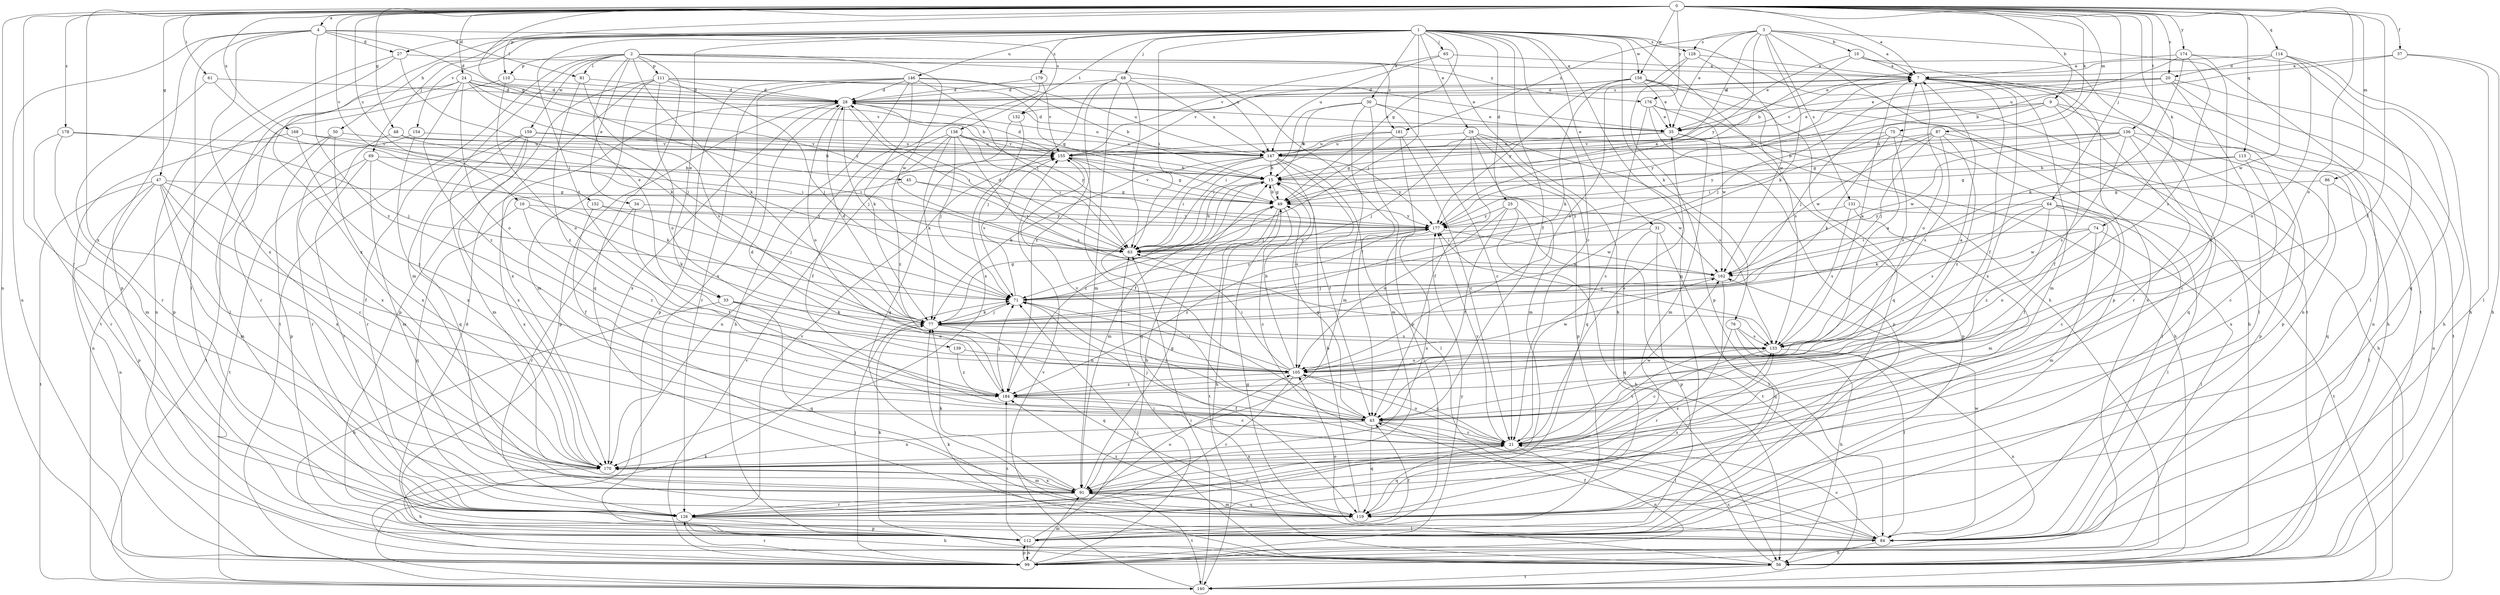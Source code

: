 strict digraph  {
0;
1;
2;
3;
4;
7;
9;
10;
15;
16;
20;
21;
24;
25;
27;
28;
29;
30;
31;
33;
34;
35;
37;
43;
45;
47;
48;
49;
50;
56;
61;
63;
64;
65;
68;
69;
71;
74;
75;
76;
77;
81;
84;
86;
87;
91;
99;
105;
110;
111;
112;
113;
114;
119;
126;
128;
131;
132;
133;
136;
138;
139;
140;
146;
147;
152;
154;
155;
156;
159;
162;
168;
170;
174;
176;
177;
178;
179;
181;
184;
0 -> 4  [label=a];
0 -> 7  [label=a];
0 -> 9  [label=b];
0 -> 16  [label=c];
0 -> 20  [label=c];
0 -> 24  [label=d];
0 -> 37  [label=f];
0 -> 43  [label=f];
0 -> 45  [label=g];
0 -> 47  [label=g];
0 -> 48  [label=g];
0 -> 61  [label=i];
0 -> 64  [label=j];
0 -> 74  [label=k];
0 -> 75  [label=k];
0 -> 86  [label=m];
0 -> 87  [label=m];
0 -> 99  [label=n];
0 -> 105  [label=o];
0 -> 110  [label=p];
0 -> 113  [label=q];
0 -> 114  [label=q];
0 -> 126  [label=r];
0 -> 136  [label=t];
0 -> 152  [label=v];
0 -> 156  [label=w];
0 -> 168  [label=x];
0 -> 170  [label=x];
0 -> 174  [label=y];
0 -> 176  [label=y];
0 -> 178  [label=z];
1 -> 21  [label=c];
1 -> 25  [label=d];
1 -> 27  [label=d];
1 -> 29  [label=e];
1 -> 30  [label=e];
1 -> 31  [label=e];
1 -> 33  [label=e];
1 -> 43  [label=f];
1 -> 49  [label=g];
1 -> 50  [label=h];
1 -> 56  [label=h];
1 -> 63  [label=i];
1 -> 65  [label=j];
1 -> 68  [label=j];
1 -> 69  [label=j];
1 -> 71  [label=j];
1 -> 76  [label=k];
1 -> 119  [label=q];
1 -> 128  [label=s];
1 -> 138  [label=t];
1 -> 139  [label=t];
1 -> 140  [label=t];
1 -> 146  [label=u];
1 -> 154  [label=v];
1 -> 156  [label=w];
1 -> 170  [label=x];
1 -> 179  [label=z];
2 -> 33  [label=e];
2 -> 34  [label=e];
2 -> 77  [label=k];
2 -> 81  [label=l];
2 -> 91  [label=m];
2 -> 110  [label=p];
2 -> 111  [label=p];
2 -> 119  [label=q];
2 -> 140  [label=t];
2 -> 147  [label=u];
2 -> 159  [label=w];
2 -> 162  [label=w];
2 -> 176  [label=y];
2 -> 181  [label=z];
3 -> 7  [label=a];
3 -> 10  [label=b];
3 -> 35  [label=e];
3 -> 77  [label=k];
3 -> 99  [label=n];
3 -> 128  [label=s];
3 -> 131  [label=s];
3 -> 140  [label=t];
3 -> 147  [label=u];
3 -> 177  [label=y];
3 -> 181  [label=z];
4 -> 27  [label=d];
4 -> 28  [label=d];
4 -> 81  [label=l];
4 -> 84  [label=l];
4 -> 99  [label=n];
4 -> 112  [label=p];
4 -> 132  [label=s];
4 -> 170  [label=x];
4 -> 184  [label=z];
7 -> 28  [label=d];
7 -> 43  [label=f];
7 -> 56  [label=h];
7 -> 91  [label=m];
7 -> 105  [label=o];
7 -> 126  [label=r];
7 -> 132  [label=s];
7 -> 140  [label=t];
7 -> 155  [label=v];
7 -> 170  [label=x];
9 -> 35  [label=e];
9 -> 43  [label=f];
9 -> 71  [label=j];
9 -> 112  [label=p];
9 -> 119  [label=q];
9 -> 177  [label=y];
10 -> 7  [label=a];
10 -> 15  [label=b];
10 -> 35  [label=e];
10 -> 99  [label=n];
10 -> 112  [label=p];
15 -> 49  [label=g];
15 -> 91  [label=m];
15 -> 162  [label=w];
15 -> 184  [label=z];
16 -> 77  [label=k];
16 -> 119  [label=q];
16 -> 177  [label=y];
16 -> 184  [label=z];
20 -> 28  [label=d];
20 -> 35  [label=e];
20 -> 56  [label=h];
20 -> 71  [label=j];
20 -> 84  [label=l];
20 -> 99  [label=n];
21 -> 35  [label=e];
21 -> 71  [label=j];
21 -> 99  [label=n];
21 -> 105  [label=o];
21 -> 119  [label=q];
21 -> 133  [label=s];
21 -> 162  [label=w];
21 -> 170  [label=x];
21 -> 177  [label=y];
24 -> 15  [label=b];
24 -> 28  [label=d];
24 -> 71  [label=j];
24 -> 84  [label=l];
24 -> 105  [label=o];
24 -> 126  [label=r];
24 -> 155  [label=v];
24 -> 177  [label=y];
24 -> 184  [label=z];
25 -> 43  [label=f];
25 -> 56  [label=h];
25 -> 105  [label=o];
25 -> 140  [label=t];
25 -> 177  [label=y];
27 -> 7  [label=a];
27 -> 77  [label=k];
27 -> 99  [label=n];
27 -> 140  [label=t];
28 -> 35  [label=e];
28 -> 63  [label=i];
28 -> 71  [label=j];
28 -> 105  [label=o];
28 -> 112  [label=p];
28 -> 147  [label=u];
28 -> 170  [label=x];
29 -> 43  [label=f];
29 -> 71  [label=j];
29 -> 91  [label=m];
29 -> 112  [label=p];
29 -> 119  [label=q];
29 -> 133  [label=s];
29 -> 147  [label=u];
30 -> 15  [label=b];
30 -> 21  [label=c];
30 -> 35  [label=e];
30 -> 63  [label=i];
30 -> 91  [label=m];
30 -> 112  [label=p];
31 -> 63  [label=i];
31 -> 84  [label=l];
31 -> 112  [label=p];
31 -> 119  [label=q];
33 -> 56  [label=h];
33 -> 77  [label=k];
33 -> 105  [label=o];
33 -> 119  [label=q];
34 -> 43  [label=f];
34 -> 126  [label=r];
34 -> 177  [label=y];
35 -> 28  [label=d];
35 -> 91  [label=m];
35 -> 112  [label=p];
35 -> 147  [label=u];
35 -> 155  [label=v];
37 -> 7  [label=a];
37 -> 56  [label=h];
37 -> 84  [label=l];
37 -> 147  [label=u];
43 -> 21  [label=c];
43 -> 49  [label=g];
43 -> 71  [label=j];
43 -> 84  [label=l];
43 -> 119  [label=q];
43 -> 155  [label=v];
43 -> 170  [label=x];
45 -> 49  [label=g];
45 -> 63  [label=i];
45 -> 170  [label=x];
47 -> 21  [label=c];
47 -> 43  [label=f];
47 -> 49  [label=g];
47 -> 91  [label=m];
47 -> 99  [label=n];
47 -> 112  [label=p];
47 -> 140  [label=t];
47 -> 170  [label=x];
48 -> 63  [label=i];
48 -> 155  [label=v];
48 -> 170  [label=x];
49 -> 7  [label=a];
49 -> 15  [label=b];
49 -> 21  [label=c];
49 -> 56  [label=h];
49 -> 140  [label=t];
49 -> 155  [label=v];
49 -> 177  [label=y];
50 -> 112  [label=p];
50 -> 140  [label=t];
50 -> 147  [label=u];
50 -> 170  [label=x];
56 -> 21  [label=c];
56 -> 49  [label=g];
56 -> 71  [label=j];
56 -> 77  [label=k];
56 -> 140  [label=t];
61 -> 28  [label=d];
61 -> 63  [label=i];
61 -> 126  [label=r];
63 -> 15  [label=b];
63 -> 28  [label=d];
63 -> 162  [label=w];
63 -> 177  [label=y];
64 -> 21  [label=c];
64 -> 43  [label=f];
64 -> 77  [label=k];
64 -> 84  [label=l];
64 -> 133  [label=s];
64 -> 177  [label=y];
64 -> 184  [label=z];
65 -> 7  [label=a];
65 -> 56  [label=h];
65 -> 147  [label=u];
65 -> 155  [label=v];
68 -> 28  [label=d];
68 -> 43  [label=f];
68 -> 63  [label=i];
68 -> 91  [label=m];
68 -> 147  [label=u];
68 -> 170  [label=x];
68 -> 184  [label=z];
69 -> 15  [label=b];
69 -> 77  [label=k];
69 -> 91  [label=m];
69 -> 126  [label=r];
69 -> 140  [label=t];
71 -> 77  [label=k];
71 -> 155  [label=v];
71 -> 177  [label=y];
74 -> 63  [label=i];
74 -> 84  [label=l];
74 -> 91  [label=m];
74 -> 105  [label=o];
74 -> 162  [label=w];
75 -> 63  [label=i];
75 -> 77  [label=k];
75 -> 84  [label=l];
75 -> 133  [label=s];
75 -> 155  [label=v];
76 -> 56  [label=h];
76 -> 84  [label=l];
76 -> 126  [label=r];
76 -> 133  [label=s];
77 -> 28  [label=d];
77 -> 49  [label=g];
77 -> 71  [label=j];
77 -> 119  [label=q];
77 -> 133  [label=s];
81 -> 28  [label=d];
81 -> 133  [label=s];
81 -> 184  [label=z];
84 -> 21  [label=c];
84 -> 43  [label=f];
84 -> 56  [label=h];
84 -> 105  [label=o];
84 -> 162  [label=w];
86 -> 49  [label=g];
86 -> 84  [label=l];
86 -> 170  [label=x];
87 -> 56  [label=h];
87 -> 71  [label=j];
87 -> 133  [label=s];
87 -> 155  [label=v];
87 -> 162  [label=w];
87 -> 177  [label=y];
87 -> 184  [label=z];
91 -> 49  [label=g];
91 -> 77  [label=k];
91 -> 119  [label=q];
91 -> 126  [label=r];
91 -> 140  [label=t];
91 -> 170  [label=x];
99 -> 63  [label=i];
99 -> 71  [label=j];
99 -> 91  [label=m];
99 -> 112  [label=p];
99 -> 126  [label=r];
99 -> 155  [label=v];
99 -> 177  [label=y];
105 -> 7  [label=a];
105 -> 15  [label=b];
105 -> 21  [label=c];
105 -> 63  [label=i];
105 -> 71  [label=j];
105 -> 126  [label=r];
105 -> 162  [label=w];
105 -> 184  [label=z];
110 -> 28  [label=d];
110 -> 105  [label=o];
110 -> 112  [label=p];
111 -> 28  [label=d];
111 -> 35  [label=e];
111 -> 49  [label=g];
111 -> 71  [label=j];
111 -> 91  [label=m];
111 -> 105  [label=o];
111 -> 112  [label=p];
111 -> 170  [label=x];
112 -> 15  [label=b];
112 -> 28  [label=d];
112 -> 43  [label=f];
112 -> 77  [label=k];
112 -> 99  [label=n];
112 -> 184  [label=z];
113 -> 15  [label=b];
113 -> 21  [label=c];
113 -> 49  [label=g];
113 -> 119  [label=q];
114 -> 35  [label=e];
114 -> 56  [label=h];
114 -> 105  [label=o];
114 -> 119  [label=q];
114 -> 162  [label=w];
114 -> 20  [label=d];
119 -> 15  [label=b];
119 -> 91  [label=m];
119 -> 184  [label=z];
126 -> 21  [label=c];
126 -> 56  [label=h];
126 -> 84  [label=l];
126 -> 105  [label=o];
126 -> 112  [label=p];
126 -> 133  [label=s];
126 -> 155  [label=v];
128 -> 7  [label=a];
128 -> 105  [label=o];
128 -> 112  [label=p];
128 -> 162  [label=w];
131 -> 91  [label=m];
131 -> 133  [label=s];
131 -> 140  [label=t];
131 -> 177  [label=y];
132 -> 71  [label=j];
132 -> 119  [label=q];
133 -> 7  [label=a];
133 -> 21  [label=c];
133 -> 99  [label=n];
133 -> 105  [label=o];
133 -> 177  [label=y];
136 -> 15  [label=b];
136 -> 21  [label=c];
136 -> 49  [label=g];
136 -> 99  [label=n];
136 -> 112  [label=p];
136 -> 133  [label=s];
136 -> 147  [label=u];
136 -> 162  [label=w];
138 -> 43  [label=f];
138 -> 63  [label=i];
138 -> 71  [label=j];
138 -> 77  [label=k];
138 -> 133  [label=s];
138 -> 155  [label=v];
138 -> 177  [label=y];
138 -> 184  [label=z];
139 -> 105  [label=o];
139 -> 184  [label=z];
140 -> 63  [label=i];
140 -> 77  [label=k];
140 -> 155  [label=v];
146 -> 15  [label=b];
146 -> 28  [label=d];
146 -> 56  [label=h];
146 -> 63  [label=i];
146 -> 77  [label=k];
146 -> 112  [label=p];
146 -> 126  [label=r];
146 -> 147  [label=u];
146 -> 170  [label=x];
147 -> 15  [label=b];
147 -> 43  [label=f];
147 -> 63  [label=i];
147 -> 77  [label=k];
147 -> 84  [label=l];
147 -> 105  [label=o];
147 -> 119  [label=q];
147 -> 177  [label=y];
152 -> 43  [label=f];
152 -> 71  [label=j];
152 -> 177  [label=y];
154 -> 126  [label=r];
154 -> 147  [label=u];
154 -> 170  [label=x];
155 -> 15  [label=b];
155 -> 28  [label=d];
155 -> 43  [label=f];
155 -> 49  [label=g];
156 -> 28  [label=d];
156 -> 35  [label=e];
156 -> 56  [label=h];
156 -> 77  [label=k];
156 -> 119  [label=q];
156 -> 133  [label=s];
156 -> 155  [label=v];
156 -> 177  [label=y];
159 -> 15  [label=b];
159 -> 91  [label=m];
159 -> 119  [label=q];
159 -> 126  [label=r];
159 -> 147  [label=u];
159 -> 155  [label=v];
159 -> 170  [label=x];
162 -> 71  [label=j];
162 -> 119  [label=q];
168 -> 63  [label=i];
168 -> 99  [label=n];
168 -> 147  [label=u];
168 -> 184  [label=z];
170 -> 56  [label=h];
170 -> 91  [label=m];
170 -> 133  [label=s];
174 -> 7  [label=a];
174 -> 15  [label=b];
174 -> 43  [label=f];
174 -> 77  [label=k];
174 -> 84  [label=l];
174 -> 133  [label=s];
176 -> 21  [label=c];
176 -> 35  [label=e];
176 -> 56  [label=h];
176 -> 112  [label=p];
176 -> 162  [label=w];
177 -> 63  [label=i];
177 -> 162  [label=w];
177 -> 170  [label=x];
177 -> 184  [label=z];
178 -> 71  [label=j];
178 -> 91  [label=m];
178 -> 126  [label=r];
178 -> 155  [label=v];
179 -> 28  [label=d];
179 -> 99  [label=n];
179 -> 155  [label=v];
181 -> 21  [label=c];
181 -> 49  [label=g];
181 -> 63  [label=i];
181 -> 91  [label=m];
181 -> 147  [label=u];
184 -> 7  [label=a];
184 -> 21  [label=c];
184 -> 28  [label=d];
184 -> 43  [label=f];
184 -> 71  [label=j];
}

